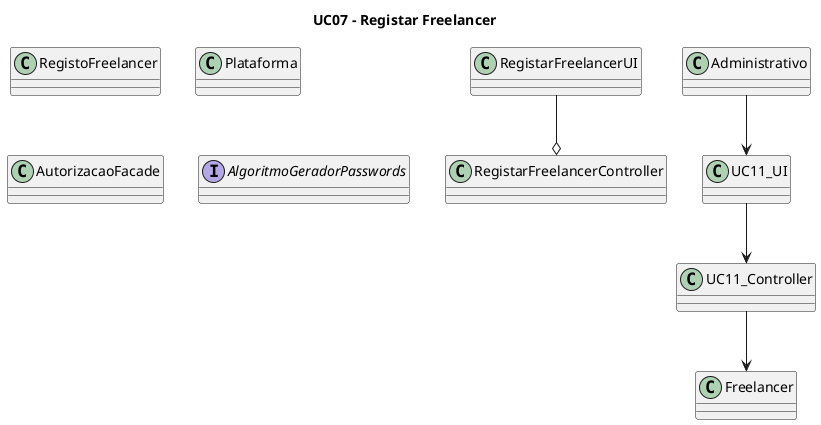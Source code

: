 @startuml

title UC07 - Registar Freelancer

class RegistarFreelancerUI {
}

class RegistarFreelancerController {
}

class RegistoFreelancer {
}

class Plataforma {
}

class Freelancer {
}

class AutorizacaoFacade {
}

interface AlgoritmoGeradorPasswords {
}

RegistarFreelancerUI --o RegistarFreelancerController
Administrativo --> UC11_UI
UC11_UI --> UC11_Controller
UC11_Controller --> Freelancer

@enduml
